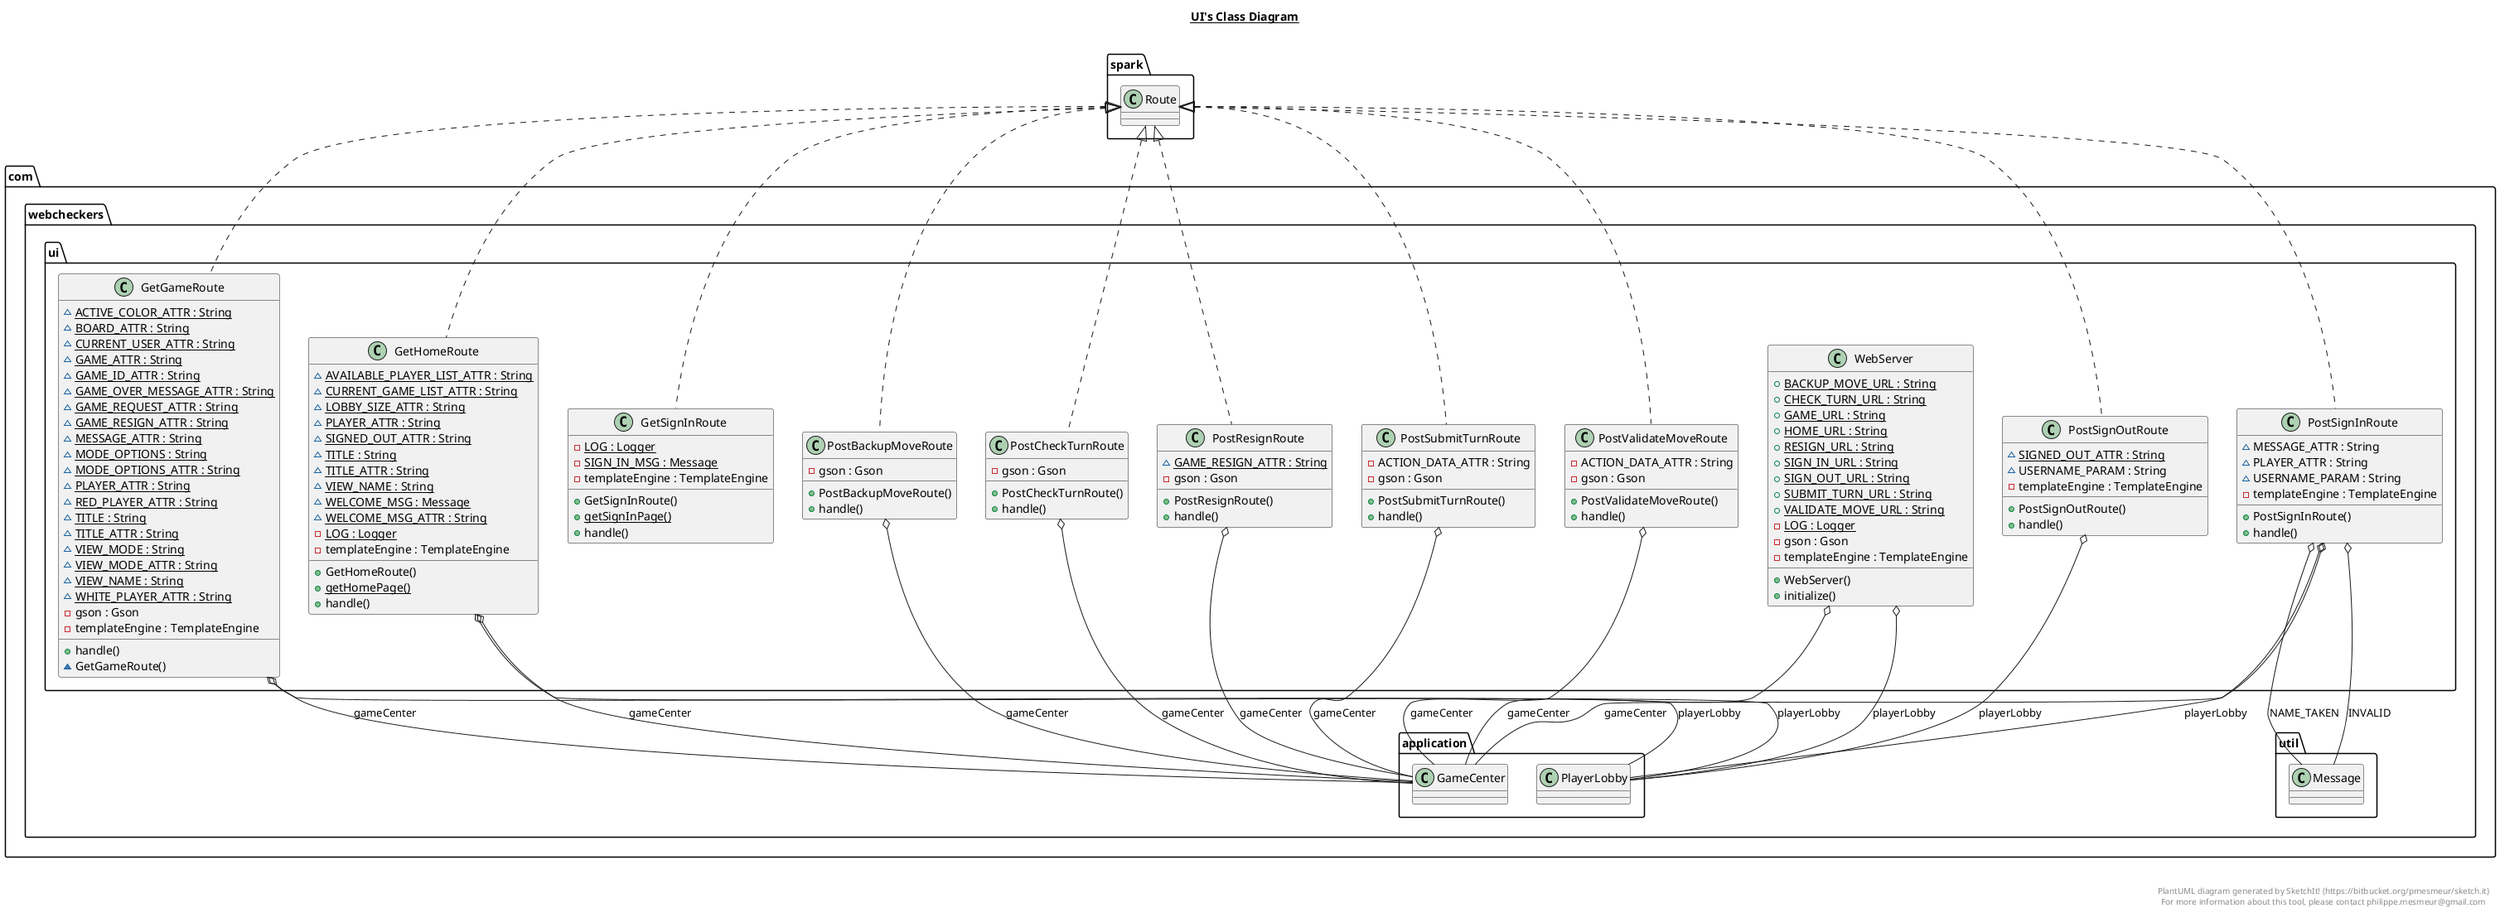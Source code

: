 @startuml

title __UI's Class Diagram__\n

  namespace com.webcheckers {
    namespace ui {
      class com.webcheckers.ui.GetGameRoute {
          {static} ~ ACTIVE_COLOR_ATTR : String
          {static} ~ BOARD_ATTR : String
          {static} ~ CURRENT_USER_ATTR : String
          {static} ~ GAME_ATTR : String
          {static} ~ GAME_ID_ATTR : String
          {static} ~ GAME_OVER_MESSAGE_ATTR : String
          {static} ~ GAME_REQUEST_ATTR : String
          {static} ~ GAME_RESIGN_ATTR : String
          {static} ~ MESSAGE_ATTR : String
          {static} ~ MODE_OPTIONS : String
          {static} ~ MODE_OPTIONS_ATTR : String
          {static} ~ PLAYER_ATTR : String
          {static} ~ RED_PLAYER_ATTR : String
          {static} ~ TITLE : String
          {static} ~ TITLE_ATTR : String
          {static} ~ VIEW_MODE : String
          {static} ~ VIEW_MODE_ATTR : String
          {static} ~ VIEW_NAME : String
          {static} ~ WHITE_PLAYER_ATTR : String
          - gson : Gson
          - templateEngine : TemplateEngine
          + handle()
          ~ GetGameRoute()
      }
    }
  }
  

  namespace com.webcheckers {
    namespace ui {
      class com.webcheckers.ui.GetHomeRoute {
          {static} ~ AVAILABLE_PLAYER_LIST_ATTR : String
          {static} ~ CURRENT_GAME_LIST_ATTR : String
          {static} ~ LOBBY_SIZE_ATTR : String
          {static} ~ PLAYER_ATTR : String
          {static} ~ SIGNED_OUT_ATTR : String
          {static} ~ TITLE : String
          {static} ~ TITLE_ATTR : String
          {static} ~ VIEW_NAME : String
          {static} ~ WELCOME_MSG : Message
          {static} ~ WELCOME_MSG_ATTR : String
          {static} - LOG : Logger
          - templateEngine : TemplateEngine
          + GetHomeRoute()
          {static} + getHomePage()
          + handle()
      }
    }
  }
  

  namespace com.webcheckers {
    namespace ui {
      class com.webcheckers.ui.GetSignInRoute {
          {static} - LOG : Logger
          {static} - SIGN_IN_MSG : Message
          - templateEngine : TemplateEngine
          + GetSignInRoute()
          {static} + getSignInPage()
          + handle()
      }
    }
  }
  

  namespace com.webcheckers {
    namespace ui {
      class com.webcheckers.ui.PostBackupMoveRoute {
          - gson : Gson
          + PostBackupMoveRoute()
          + handle()
      }
    }
  }
  

  namespace com.webcheckers {
    namespace ui {
      class com.webcheckers.ui.PostCheckTurnRoute {
          - gson : Gson
          + PostCheckTurnRoute()
          + handle()
      }
    }
  }
  

  namespace com.webcheckers {
    namespace ui {
      class com.webcheckers.ui.PostResignRoute {
          {static} ~ GAME_RESIGN_ATTR : String
          - gson : Gson
          + PostResignRoute()
          + handle()
      }
    }
  }
  

  namespace com.webcheckers {
    namespace ui {
      class com.webcheckers.ui.PostSignInRoute {
          ~ MESSAGE_ATTR : String
          ~ PLAYER_ATTR : String
          ~ USERNAME_PARAM : String
          - templateEngine : TemplateEngine
          + PostSignInRoute()
          + handle()
      }
    }
  }
  

  namespace com.webcheckers {
    namespace ui {
      class com.webcheckers.ui.PostSignOutRoute {
          {static} ~ SIGNED_OUT_ATTR : String
          ~ USERNAME_PARAM : String
          - templateEngine : TemplateEngine
          + PostSignOutRoute()
          + handle()
      }
    }
  }
  

  namespace com.webcheckers {
    namespace ui {
      class com.webcheckers.ui.PostSubmitTurnRoute {
          - ACTION_DATA_ATTR : String
          - gson : Gson
          + PostSubmitTurnRoute()
          + handle()
      }
    }
  }
  

  namespace com.webcheckers {
    namespace ui {
      class com.webcheckers.ui.PostValidateMoveRoute {
          - ACTION_DATA_ATTR : String
          - gson : Gson
          + PostValidateMoveRoute()
          + handle()
      }
    }
  }
  

  namespace com.webcheckers {
    namespace ui {
      class com.webcheckers.ui.WebServer {
          {static} + BACKUP_MOVE_URL : String
          {static} + CHECK_TURN_URL : String
          {static} + GAME_URL : String
          {static} + HOME_URL : String
          {static} + RESIGN_URL : String
          {static} + SIGN_IN_URL : String
          {static} + SIGN_OUT_URL : String
          {static} + SUBMIT_TURN_URL : String
          {static} + VALIDATE_MOVE_URL : String
          {static} - LOG : Logger
          - gson : Gson
          - templateEngine : TemplateEngine
          + WebServer()
          + initialize()
      }
    }
  }
  

  com.webcheckers.ui.GetGameRoute .up.|> spark.Route
  com.webcheckers.ui.GetGameRoute o-- com.webcheckers.application.GameCenter : gameCenter
  com.webcheckers.ui.GetGameRoute o-- com.webcheckers.application.PlayerLobby : playerLobby
  com.webcheckers.ui.GetHomeRoute .up.|> spark.Route
  com.webcheckers.ui.GetHomeRoute o-- com.webcheckers.application.GameCenter : gameCenter
  com.webcheckers.ui.GetHomeRoute o-- com.webcheckers.application.PlayerLobby : playerLobby
  com.webcheckers.ui.GetSignInRoute .up.|> spark.Route
  com.webcheckers.ui.PostBackupMoveRoute .up.|> spark.Route
  com.webcheckers.ui.PostBackupMoveRoute o-- com.webcheckers.application.GameCenter : gameCenter
  com.webcheckers.ui.PostCheckTurnRoute .up.|> spark.Route
  com.webcheckers.ui.PostCheckTurnRoute o-- com.webcheckers.application.GameCenter : gameCenter
  com.webcheckers.ui.PostResignRoute .up.|> spark.Route
  com.webcheckers.ui.PostResignRoute o-- com.webcheckers.application.GameCenter : gameCenter
  com.webcheckers.ui.PostSignInRoute .up.|> spark.Route
  com.webcheckers.ui.PostSignInRoute o-- com.webcheckers.util.Message : INVALID
  com.webcheckers.ui.PostSignInRoute o-- com.webcheckers.util.Message : NAME_TAKEN
  com.webcheckers.ui.PostSignInRoute o-- com.webcheckers.application.GameCenter : gameCenter
  com.webcheckers.ui.PostSignInRoute o-- com.webcheckers.application.PlayerLobby : playerLobby
  com.webcheckers.ui.PostSignOutRoute .up.|> spark.Route
  com.webcheckers.ui.PostSignOutRoute o-- com.webcheckers.application.PlayerLobby : playerLobby
  com.webcheckers.ui.PostSubmitTurnRoute .up.|> spark.Route
  com.webcheckers.ui.PostSubmitTurnRoute o-- com.webcheckers.application.GameCenter : gameCenter
  com.webcheckers.ui.PostValidateMoveRoute .up.|> spark.Route
  com.webcheckers.ui.PostValidateMoveRoute o-- com.webcheckers.application.GameCenter : gameCenter
  com.webcheckers.ui.WebServer o-- com.webcheckers.application.GameCenter : gameCenter
  com.webcheckers.ui.WebServer o-- com.webcheckers.application.PlayerLobby : playerLobby


right footer


PlantUML diagram generated by SketchIt! (https://bitbucket.org/pmesmeur/sketch.it)
For more information about this tool, please contact philippe.mesmeur@gmail.com
endfooter

@enduml
